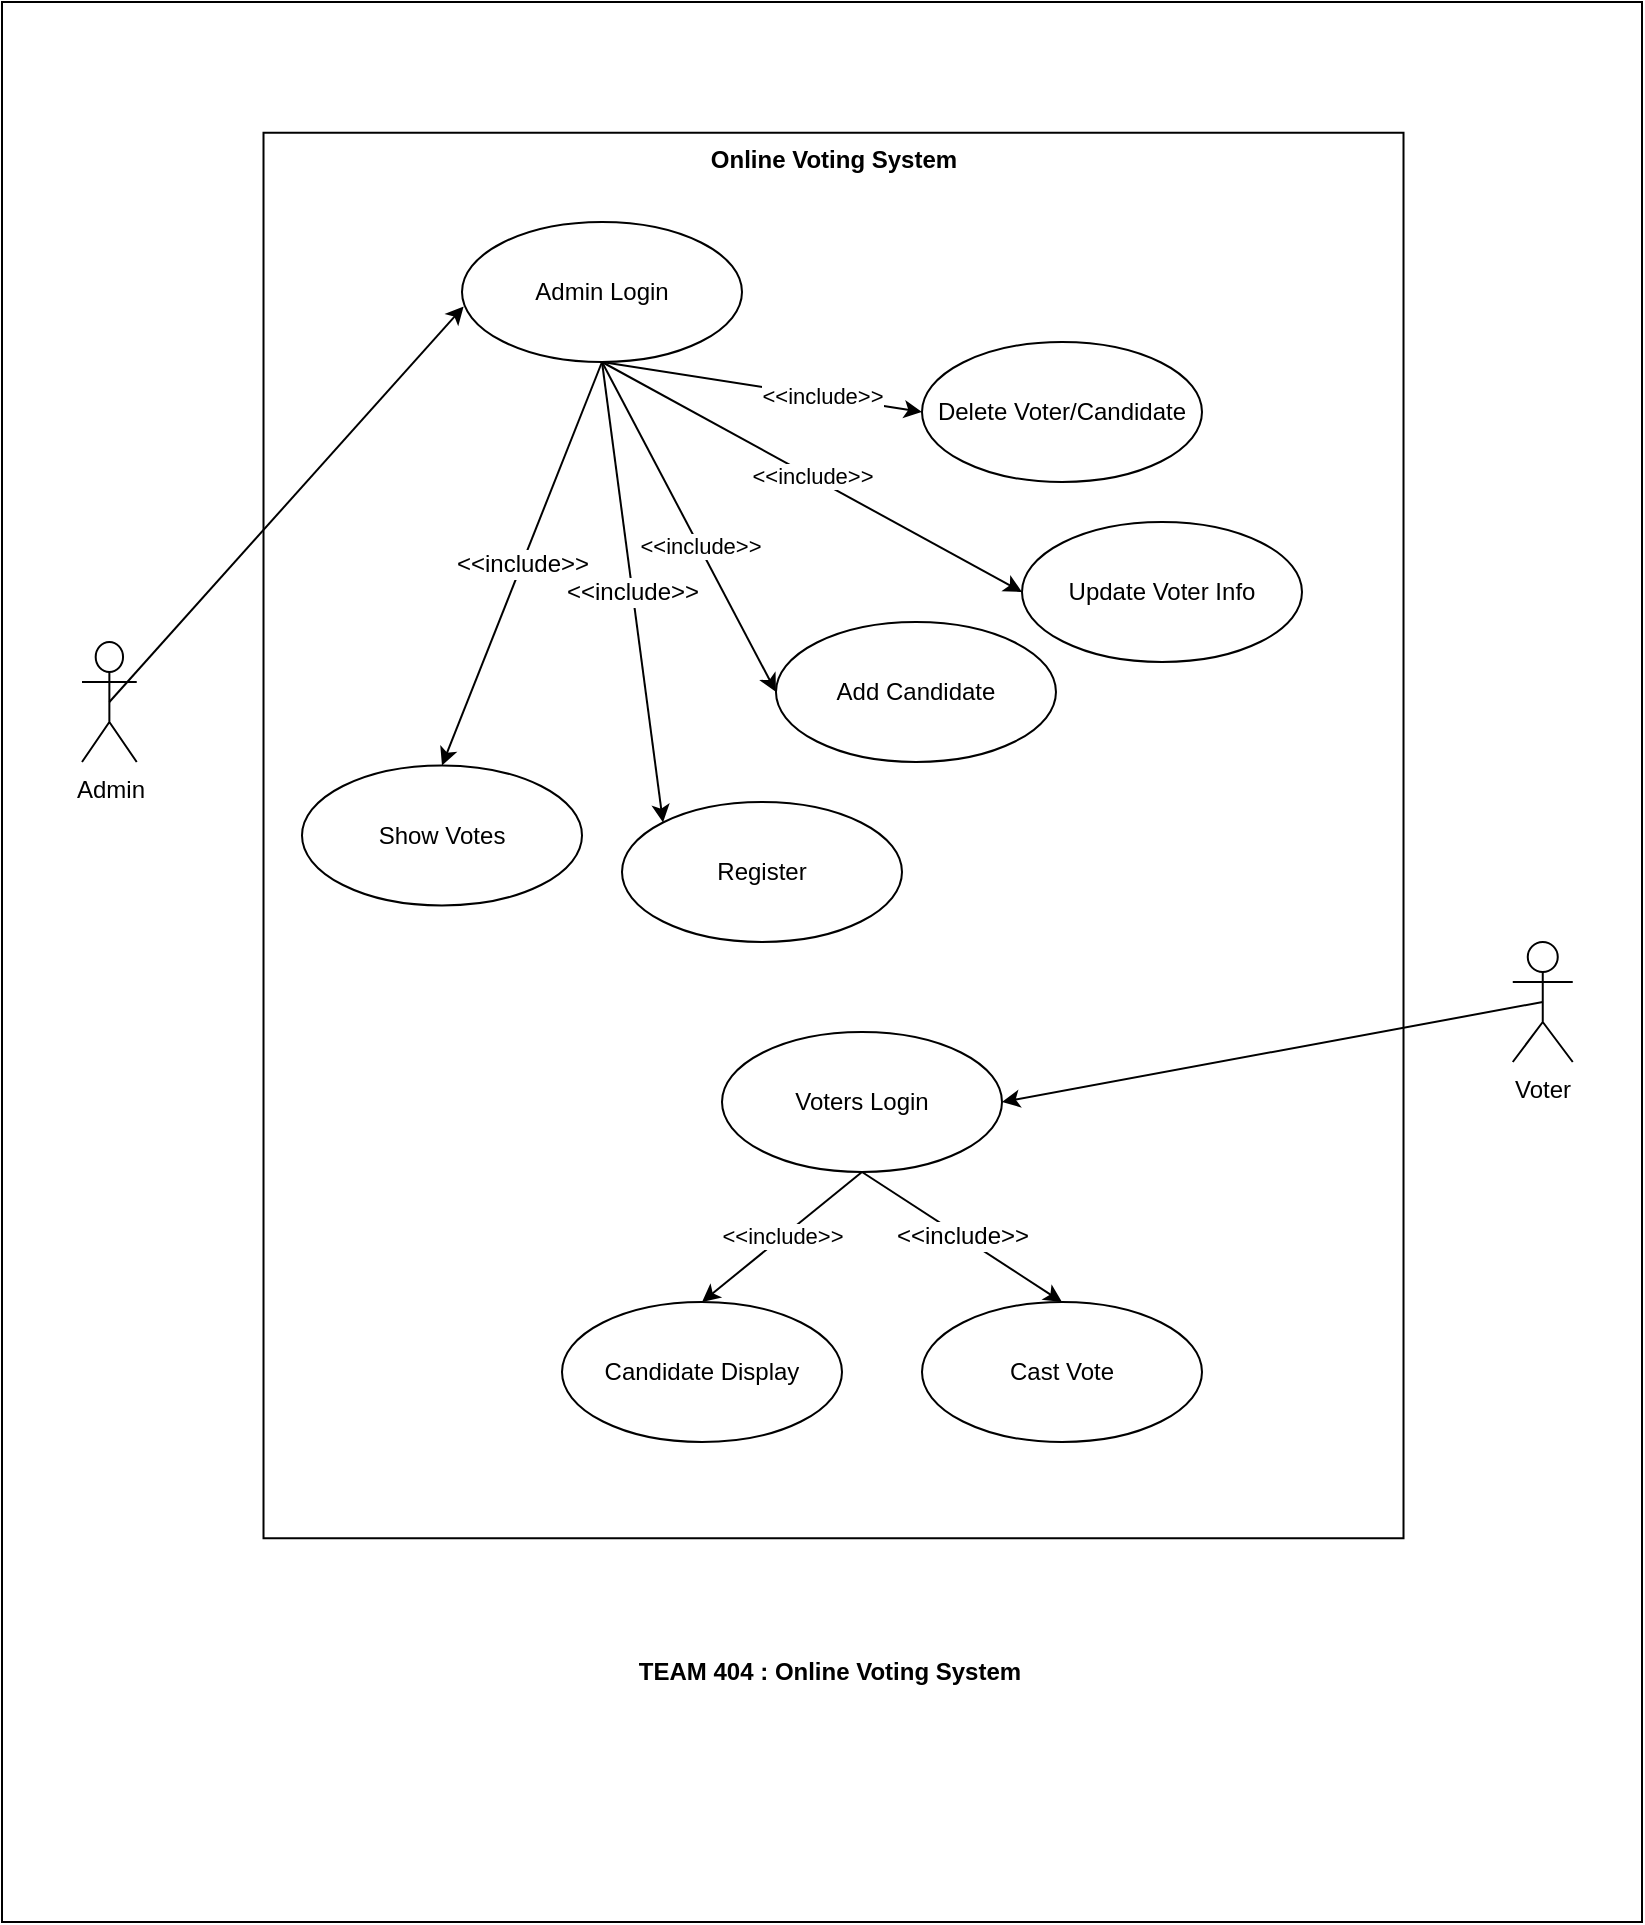 <mxfile version="16.5.6" type="device"><diagram id="emFI-8LiW9BZVRysKMOA" name="Page-1"><mxGraphModel dx="2076" dy="1078" grid="1" gridSize="10" guides="1" tooltips="1" connect="1" arrows="1" fold="1" page="1" pageScale="1" pageWidth="827" pageHeight="1169" math="0" shadow="0"><root><mxCell id="0"/><mxCell id="1" parent="0"/><mxCell id="RtbqAepdp1ab7nTPM14i-3" value="" style="rounded=0;whiteSpace=wrap;html=1;" vertex="1" parent="1"><mxGeometry width="820" height="960" as="geometry"/></mxCell><mxCell id="Y86ZFDcIHKyyFXWHHiRn-11" value="Online Voting System" style="rounded=0;whiteSpace=wrap;html=1;fontSize=12;rotation=90;verticalAlign=top;horizontal=0;fontStyle=1" parent="1" vertex="1"><mxGeometry x="64.38" y="131.75" width="702.75" height="570" as="geometry"/></mxCell><mxCell id="Y86ZFDcIHKyyFXWHHiRn-3" value="Admin Login" style="ellipse;whiteSpace=wrap;html=1;fontSize=12;" parent="1" vertex="1"><mxGeometry x="230" y="110" width="140" height="70" as="geometry"/></mxCell><mxCell id="Y86ZFDcIHKyyFXWHHiRn-4" value="Register" style="ellipse;whiteSpace=wrap;html=1;fontSize=12;" parent="1" vertex="1"><mxGeometry x="310" y="400" width="140" height="70" as="geometry"/></mxCell><mxCell id="Y86ZFDcIHKyyFXWHHiRn-7" value="Cast Vote" style="ellipse;whiteSpace=wrap;html=1;fontSize=12;" parent="1" vertex="1"><mxGeometry x="460" y="650" width="140" height="70" as="geometry"/></mxCell><mxCell id="Y86ZFDcIHKyyFXWHHiRn-8" value="Voters Login" style="ellipse;whiteSpace=wrap;html=1;fontSize=12;" parent="1" vertex="1"><mxGeometry x="360" y="515" width="140" height="70" as="geometry"/></mxCell><mxCell id="Y86ZFDcIHKyyFXWHHiRn-9" value="Show Votes" style="ellipse;whiteSpace=wrap;html=1;fontSize=12;" parent="1" vertex="1"><mxGeometry x="150" y="381.75" width="140" height="70" as="geometry"/></mxCell><mxCell id="Y86ZFDcIHKyyFXWHHiRn-12" value="Admin" style="shape=umlActor;verticalLabelPosition=bottom;verticalAlign=top;html=1;outlineConnect=0;fontSize=12;" parent="1" vertex="1"><mxGeometry x="40" y="320" width="27.37" height="60" as="geometry"/></mxCell><mxCell id="Y86ZFDcIHKyyFXWHHiRn-13" value="Voter" style="shape=umlActor;verticalLabelPosition=bottom;verticalAlign=top;html=1;outlineConnect=0;fontSize=12;" parent="1" vertex="1"><mxGeometry x="755.38" y="470" width="30" height="60" as="geometry"/></mxCell><mxCell id="Y86ZFDcIHKyyFXWHHiRn-16" style="edgeStyle=orthogonalEdgeStyle;rounded=0;orthogonalLoop=1;jettySize=auto;html=1;exitX=0.5;exitY=1;exitDx=0;exitDy=0;fontSize=12;" parent="1" source="Y86ZFDcIHKyyFXWHHiRn-3" target="Y86ZFDcIHKyyFXWHHiRn-3" edge="1"><mxGeometry relative="1" as="geometry"/></mxCell><mxCell id="Y86ZFDcIHKyyFXWHHiRn-41" style="edgeStyle=orthogonalEdgeStyle;rounded=0;orthogonalLoop=1;jettySize=auto;html=1;exitX=1;exitY=0.5;exitDx=0;exitDy=0;fontSize=12;" parent="1" source="Y86ZFDcIHKyyFXWHHiRn-11" target="Y86ZFDcIHKyyFXWHHiRn-11" edge="1"><mxGeometry relative="1" as="geometry"/></mxCell><mxCell id="Y86ZFDcIHKyyFXWHHiRn-42" value="TEAM 404 : Online Voting System" style="text;html=1;strokeColor=none;fillColor=none;align=center;verticalAlign=middle;whiteSpace=wrap;rounded=0;fontSize=12;horizontal=1;fontStyle=1" parent="1" vertex="1"><mxGeometry x="301" y="820" width="225.99" height="30" as="geometry"/></mxCell><mxCell id="Y86ZFDcIHKyyFXWHHiRn-43" value="&amp;lt;&amp;lt;include&amp;gt;&amp;gt;" style="endArrow=classic;html=1;rounded=0;fontSize=12;exitX=0.5;exitY=1;exitDx=0;exitDy=0;entryX=0.5;entryY=0;entryDx=0;entryDy=0;" parent="1" source="Y86ZFDcIHKyyFXWHHiRn-3" target="Y86ZFDcIHKyyFXWHHiRn-9" edge="1"><mxGeometry width="50" height="50" relative="1" as="geometry"><mxPoint x="400" y="460" as="sourcePoint"/><mxPoint x="450" y="410" as="targetPoint"/></mxGeometry></mxCell><mxCell id="Y86ZFDcIHKyyFXWHHiRn-44" value="&amp;lt;&amp;lt;include&amp;gt;&amp;gt;" style="endArrow=classic;html=1;rounded=0;fontSize=12;exitX=0.5;exitY=1;exitDx=0;exitDy=0;entryX=0;entryY=0;entryDx=0;entryDy=0;" parent="1" source="Y86ZFDcIHKyyFXWHHiRn-3" target="Y86ZFDcIHKyyFXWHHiRn-4" edge="1"><mxGeometry width="50" height="50" relative="1" as="geometry"><mxPoint x="400" y="460" as="sourcePoint"/><mxPoint x="450" y="410" as="targetPoint"/></mxGeometry></mxCell><mxCell id="Y86ZFDcIHKyyFXWHHiRn-47" value="&amp;lt;&amp;lt;include&amp;gt;&amp;gt;" style="endArrow=classic;html=1;rounded=0;fontSize=12;exitX=0.5;exitY=1;exitDx=0;exitDy=0;entryX=0.5;entryY=0;entryDx=0;entryDy=0;" parent="1" source="Y86ZFDcIHKyyFXWHHiRn-8" target="Y86ZFDcIHKyyFXWHHiRn-7" edge="1"><mxGeometry width="50" height="50" relative="1" as="geometry"><mxPoint x="400" y="450" as="sourcePoint"/><mxPoint x="450" y="400" as="targetPoint"/></mxGeometry></mxCell><mxCell id="ukvwcuBf9m9h92Pf9qeC-2" value="Update Voter Info" style="ellipse;whiteSpace=wrap;html=1;" parent="1" vertex="1"><mxGeometry x="510" y="260" width="140" height="70" as="geometry"/></mxCell><mxCell id="ukvwcuBf9m9h92Pf9qeC-15" value="" style="endArrow=classic;html=1;rounded=0;exitX=0.5;exitY=0.5;exitDx=0;exitDy=0;exitPerimeter=0;entryX=0.006;entryY=0.603;entryDx=0;entryDy=0;entryPerimeter=0;" parent="1" source="Y86ZFDcIHKyyFXWHHiRn-12" target="Y86ZFDcIHKyyFXWHHiRn-3" edge="1"><mxGeometry width="50" height="50" relative="1" as="geometry"><mxPoint x="390" y="300" as="sourcePoint"/><mxPoint x="440" y="250" as="targetPoint"/></mxGeometry></mxCell><mxCell id="ukvwcuBf9m9h92Pf9qeC-17" value="Add Candidate" style="ellipse;whiteSpace=wrap;html=1;" parent="1" vertex="1"><mxGeometry x="386.99" y="310" width="140" height="70" as="geometry"/></mxCell><mxCell id="ukvwcuBf9m9h92Pf9qeC-18" value="&amp;lt;&amp;lt;include&amp;gt;&amp;gt;" style="endArrow=classic;html=1;rounded=0;exitX=0.5;exitY=1;exitDx=0;exitDy=0;entryX=0;entryY=0.5;entryDx=0;entryDy=0;" parent="1" source="Y86ZFDcIHKyyFXWHHiRn-3" target="ukvwcuBf9m9h92Pf9qeC-2" edge="1"><mxGeometry width="50" height="50" relative="1" as="geometry"><mxPoint x="390" y="300" as="sourcePoint"/><mxPoint x="440" y="250" as="targetPoint"/></mxGeometry></mxCell><mxCell id="ukvwcuBf9m9h92Pf9qeC-19" value="" style="endArrow=classic;html=1;rounded=0;entryX=0;entryY=0.5;entryDx=0;entryDy=0;exitX=0.5;exitY=1;exitDx=0;exitDy=0;" parent="1" source="Y86ZFDcIHKyyFXWHHiRn-3" target="ukvwcuBf9m9h92Pf9qeC-17" edge="1"><mxGeometry width="50" height="50" relative="1" as="geometry"><mxPoint x="270" y="210" as="sourcePoint"/><mxPoint x="440" y="250" as="targetPoint"/></mxGeometry></mxCell><mxCell id="ukvwcuBf9m9h92Pf9qeC-20" value="&amp;lt;&amp;lt;include&amp;gt;&amp;gt;" style="edgeLabel;html=1;align=center;verticalAlign=middle;resizable=0;points=[];" parent="ukvwcuBf9m9h92Pf9qeC-19" vertex="1" connectable="0"><mxGeometry x="0.117" relative="1" as="geometry"><mxPoint as="offset"/></mxGeometry></mxCell><mxCell id="ukvwcuBf9m9h92Pf9qeC-21" value="Candidate Display" style="ellipse;whiteSpace=wrap;html=1;" parent="1" vertex="1"><mxGeometry x="280" y="650" width="140" height="70" as="geometry"/></mxCell><mxCell id="ukvwcuBf9m9h92Pf9qeC-22" value="&amp;lt;&amp;lt;include&amp;gt;&amp;gt;" style="endArrow=classic;html=1;rounded=0;exitX=0.5;exitY=1;exitDx=0;exitDy=0;entryX=0.5;entryY=0;entryDx=0;entryDy=0;" parent="1" source="Y86ZFDcIHKyyFXWHHiRn-8" target="ukvwcuBf9m9h92Pf9qeC-21" edge="1"><mxGeometry width="50" height="50" relative="1" as="geometry"><mxPoint x="390" y="600" as="sourcePoint"/><mxPoint x="440" y="550" as="targetPoint"/></mxGeometry></mxCell><mxCell id="ukvwcuBf9m9h92Pf9qeC-23" value="" style="endArrow=classic;html=1;rounded=0;exitX=0.5;exitY=0.5;exitDx=0;exitDy=0;exitPerimeter=0;entryX=1;entryY=0.5;entryDx=0;entryDy=0;" parent="1" source="Y86ZFDcIHKyyFXWHHiRn-13" target="Y86ZFDcIHKyyFXWHHiRn-8" edge="1"><mxGeometry width="50" height="50" relative="1" as="geometry"><mxPoint x="390" y="600" as="sourcePoint"/><mxPoint x="440" y="550" as="targetPoint"/></mxGeometry></mxCell><mxCell id="ukvwcuBf9m9h92Pf9qeC-25" value="Delete Voter/Candidate" style="ellipse;whiteSpace=wrap;html=1;" parent="1" vertex="1"><mxGeometry x="460" y="170" width="140" height="70" as="geometry"/></mxCell><mxCell id="ukvwcuBf9m9h92Pf9qeC-27" value="" style="endArrow=classic;html=1;rounded=0;entryX=0;entryY=0.5;entryDx=0;entryDy=0;exitX=0.5;exitY=1;exitDx=0;exitDy=0;" parent="1" source="Y86ZFDcIHKyyFXWHHiRn-3" target="ukvwcuBf9m9h92Pf9qeC-25" edge="1"><mxGeometry width="50" height="50" relative="1" as="geometry"><mxPoint x="270" y="240" as="sourcePoint"/><mxPoint x="440" y="350" as="targetPoint"/></mxGeometry></mxCell><mxCell id="ukvwcuBf9m9h92Pf9qeC-28" value="&amp;lt;&amp;lt;include&amp;gt;&amp;gt;" style="edgeLabel;html=1;align=center;verticalAlign=middle;resizable=0;points=[];" parent="ukvwcuBf9m9h92Pf9qeC-27" vertex="1" connectable="0"><mxGeometry x="0.374" relative="1" as="geometry"><mxPoint as="offset"/></mxGeometry></mxCell></root></mxGraphModel></diagram></mxfile>
